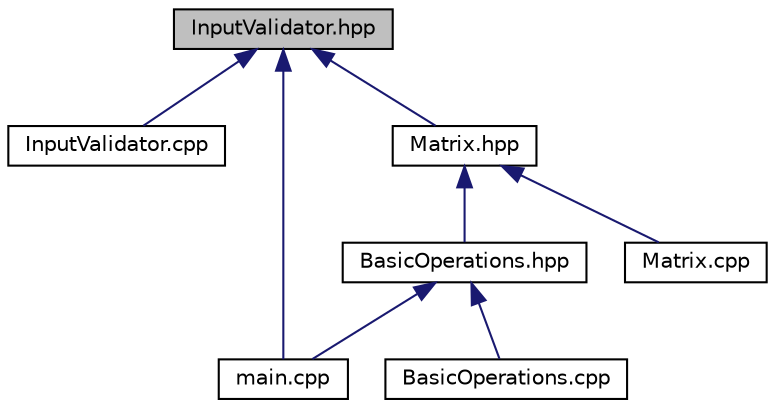 digraph "InputValidator.hpp"
{
 // LATEX_PDF_SIZE
  edge [fontname="Helvetica",fontsize="10",labelfontname="Helvetica",labelfontsize="10"];
  node [fontname="Helvetica",fontsize="10",shape=record];
  Node1 [label="InputValidator.hpp",height=0.2,width=0.4,color="black", fillcolor="grey75", style="filled", fontcolor="black",tooltip="Clase de validacion de entradas de datos y dimensiones."];
  Node1 -> Node2 [dir="back",color="midnightblue",fontsize="10",style="solid",fontname="Helvetica"];
  Node2 [label="InputValidator.cpp",height=0.2,width=0.4,color="black", fillcolor="white", style="filled",URL="$_input_validator_8cpp.html",tooltip="Definicion de metodos de la clase InputValidator."];
  Node1 -> Node3 [dir="back",color="midnightblue",fontsize="10",style="solid",fontname="Helvetica"];
  Node3 [label="main.cpp",height=0.2,width=0.4,color="black", fillcolor="white", style="filled",URL="$main_8cpp.html",tooltip="Implementacion principal del programa."];
  Node1 -> Node4 [dir="back",color="midnightblue",fontsize="10",style="solid",fontname="Helvetica"];
  Node4 [label="Matrix.hpp",height=0.2,width=0.4,color="black", fillcolor="white", style="filled",URL="$_matrix_8hpp.html",tooltip="Clase Matriz que define los objetos para la calculadora."];
  Node4 -> Node5 [dir="back",color="midnightblue",fontsize="10",style="solid",fontname="Helvetica"];
  Node5 [label="BasicOperations.hpp",height=0.2,width=0.4,color="black", fillcolor="white", style="filled",URL="$_basic_operations_8hpp.html",tooltip="Clase de validacion y realizacion de operaciones basicas de matrices."];
  Node5 -> Node6 [dir="back",color="midnightblue",fontsize="10",style="solid",fontname="Helvetica"];
  Node6 [label="BasicOperations.cpp",height=0.2,width=0.4,color="black", fillcolor="white", style="filled",URL="$_basic_operations_8cpp.html",tooltip="Definicion de los metodos de la clase BasicOperations."];
  Node5 -> Node3 [dir="back",color="midnightblue",fontsize="10",style="solid",fontname="Helvetica"];
  Node4 -> Node7 [dir="back",color="midnightblue",fontsize="10",style="solid",fontname="Helvetica"];
  Node7 [label="Matrix.cpp",height=0.2,width=0.4,color="black", fillcolor="white", style="filled",URL="$_matrix_8cpp.html",tooltip="Definicion de metodos de la clase Matrix."];
}

